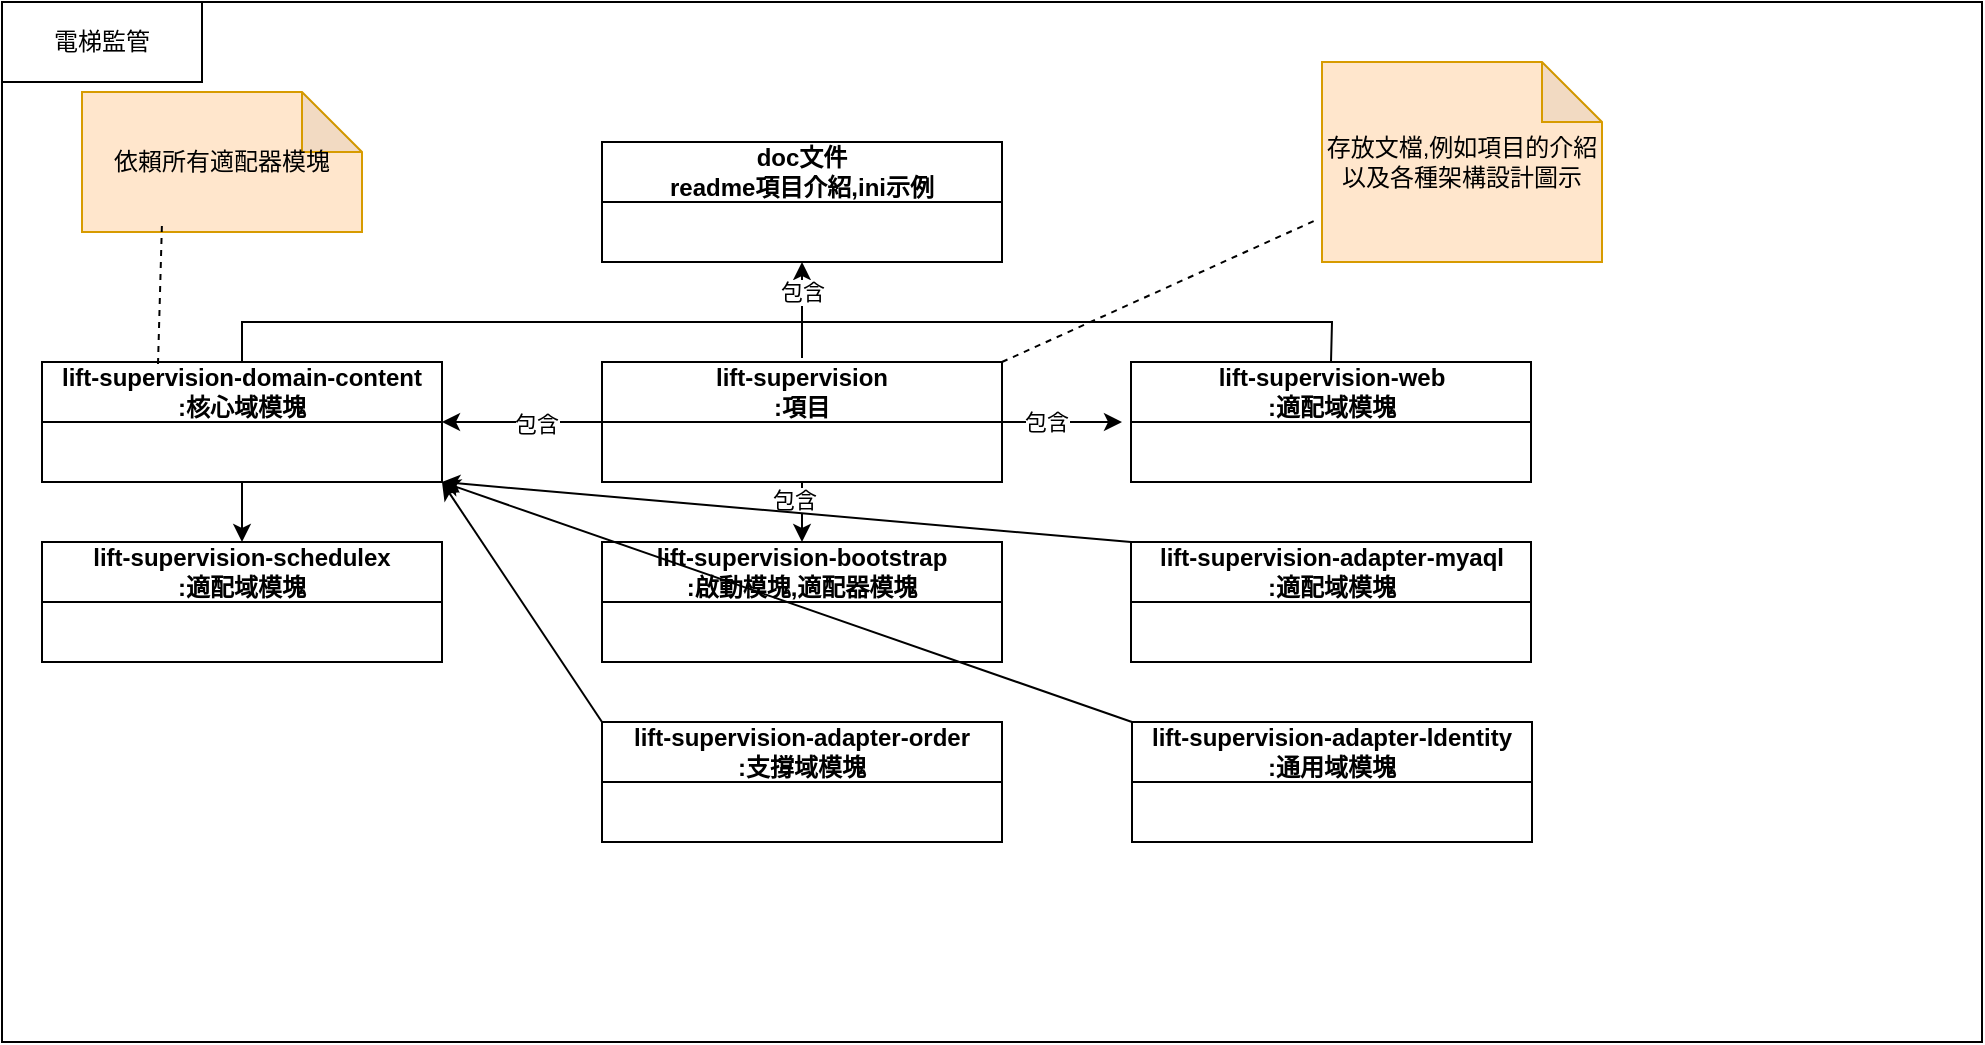 <mxfile version="26.0.3">
  <diagram name="第 1 页" id="twr32JXocK7Ngn3oR7Gj">
    <mxGraphModel grid="1" page="1" gridSize="10" guides="1" tooltips="1" connect="1" arrows="1" fold="1" pageScale="1" pageWidth="1169" pageHeight="827" math="0" shadow="0">
      <root>
        <mxCell id="0" />
        <mxCell id="1" parent="0" />
        <mxCell id="plke8yRoB29OoQZ5G2PN-4" value="" style="rounded=0;whiteSpace=wrap;html=1;" vertex="1" parent="1">
          <mxGeometry x="20" y="40" width="990" height="520" as="geometry" />
        </mxCell>
        <mxCell id="plke8yRoB29OoQZ5G2PN-1" value="依賴所有適配器模塊" style="shape=note;whiteSpace=wrap;html=1;backgroundOutline=1;darkOpacity=0.05;fillColor=#ffe6cc;strokeColor=#d79b00;" vertex="1" parent="1">
          <mxGeometry x="60" y="85" width="140" height="70" as="geometry" />
        </mxCell>
        <mxCell id="plke8yRoB29OoQZ5G2PN-2" value="存放文檔,例如項目的介紹以及各種架構設計圖示" style="shape=note;whiteSpace=wrap;html=1;backgroundOutline=1;darkOpacity=0.05;fillColor=#ffe6cc;strokeColor=#d79b00;" vertex="1" parent="1">
          <mxGeometry x="680" y="70" width="140" height="100" as="geometry" />
        </mxCell>
        <mxCell id="plke8yRoB29OoQZ5G2PN-3" value="lift-supervision-bootstrap&lt;div&gt;:啟動模塊,適配器模塊&lt;/div&gt;" style="swimlane;whiteSpace=wrap;html=1;startSize=30;" vertex="1" parent="1">
          <mxGeometry x="320" y="310" width="200" height="60" as="geometry" />
        </mxCell>
        <mxCell id="plke8yRoB29OoQZ5G2PN-5" value="doc文件&lt;div&gt;readme項目介紹,ini示例&lt;/div&gt;" style="swimlane;whiteSpace=wrap;html=1;startSize=30;" vertex="1" parent="1">
          <mxGeometry x="320" y="110" width="200" height="60" as="geometry" />
        </mxCell>
        <mxCell id="plke8yRoB29OoQZ5G2PN-6" value="lift-supervision-adapter-myaql&lt;div&gt;:&lt;span style=&quot;background-color: transparent; color: light-dark(rgb(0, 0, 0), rgb(255, 255, 255));&quot;&gt;適配域模塊&lt;/span&gt;&lt;/div&gt;" style="swimlane;whiteSpace=wrap;html=1;startSize=30;" vertex="1" parent="1">
          <mxGeometry x="584.5" y="310" width="200" height="60" as="geometry" />
        </mxCell>
        <mxCell id="plke8yRoB29OoQZ5G2PN-7" value="lift-supervision-schedulex&lt;div&gt;:適配域模塊&lt;/div&gt;" style="swimlane;whiteSpace=wrap;html=1;startSize=30;" vertex="1" parent="1">
          <mxGeometry x="40" y="310" width="200" height="60" as="geometry" />
        </mxCell>
        <mxCell id="plke8yRoB29OoQZ5G2PN-8" value="lift-supervision-web&lt;div&gt;:適配域模塊&lt;/div&gt;" style="swimlane;whiteSpace=wrap;html=1;startSize=30;" vertex="1" parent="1">
          <mxGeometry x="584.5" y="220" width="200" height="60" as="geometry" />
        </mxCell>
        <mxCell id="plke8yRoB29OoQZ5G2PN-9" value="lift-supervision&lt;div&gt;:項目&lt;/div&gt;" style="swimlane;whiteSpace=wrap;html=1;startSize=30;" vertex="1" parent="1">
          <mxGeometry x="320" y="220" width="200" height="60" as="geometry" />
        </mxCell>
        <mxCell id="plke8yRoB29OoQZ5G2PN-10" value="lift-supervision-domain-content&lt;div&gt;:核心域模塊&lt;/div&gt;" style="swimlane;whiteSpace=wrap;html=1;startSize=30;" vertex="1" parent="1">
          <mxGeometry x="40" y="220" width="200" height="60" as="geometry" />
        </mxCell>
        <mxCell id="plke8yRoB29OoQZ5G2PN-11" value="lift-supervision-adapter-order&lt;div&gt;:支撐域模塊&lt;/div&gt;" style="swimlane;whiteSpace=wrap;html=1;startSize=30;" vertex="1" parent="1">
          <mxGeometry x="320" y="400" width="200" height="60" as="geometry" />
        </mxCell>
        <mxCell id="plke8yRoB29OoQZ5G2PN-12" value="lift-supervision-adapter-ldentity&lt;div&gt;:通用&lt;span style=&quot;background-color: transparent; color: light-dark(rgb(0, 0, 0), rgb(255, 255, 255));&quot;&gt;域模塊&lt;/span&gt;&lt;/div&gt;" style="swimlane;whiteSpace=wrap;html=1;startSize=30;" vertex="1" parent="1">
          <mxGeometry x="585" y="400" width="200" height="60" as="geometry" />
        </mxCell>
        <mxCell id="plke8yRoB29OoQZ5G2PN-13" value="" style="endArrow=classic;html=1;rounded=0;" edge="1" parent="1">
          <mxGeometry width="50" height="50" relative="1" as="geometry">
            <mxPoint x="420" y="218" as="sourcePoint" />
            <mxPoint x="420" y="170" as="targetPoint" />
          </mxGeometry>
        </mxCell>
        <mxCell id="plke8yRoB29OoQZ5G2PN-27" value="包含" style="edgeLabel;html=1;align=center;verticalAlign=middle;resizable=0;points=[];" connectable="0" vertex="1" parent="plke8yRoB29OoQZ5G2PN-13">
          <mxGeometry x="0.375" relative="1" as="geometry">
            <mxPoint as="offset" />
          </mxGeometry>
        </mxCell>
        <mxCell id="plke8yRoB29OoQZ5G2PN-15" value="" style="endArrow=none;html=1;rounded=0;exitX=0.5;exitY=0;exitDx=0;exitDy=0;endFill=0;" edge="1" parent="1" source="plke8yRoB29OoQZ5G2PN-8">
          <mxGeometry width="50" height="50" relative="1" as="geometry">
            <mxPoint x="550" y="200" as="sourcePoint" />
            <mxPoint x="420" y="200" as="targetPoint" />
            <Array as="points">
              <mxPoint x="685" y="200" />
              <mxPoint x="585" y="200" />
            </Array>
          </mxGeometry>
        </mxCell>
        <mxCell id="plke8yRoB29OoQZ5G2PN-16" value="" style="endArrow=classic;html=1;rounded=0;exitX=0.5;exitY=1;exitDx=0;exitDy=0;entryX=0.5;entryY=0;entryDx=0;entryDy=0;" edge="1" parent="1" source="plke8yRoB29OoQZ5G2PN-10" target="plke8yRoB29OoQZ5G2PN-7">
          <mxGeometry width="50" height="50" relative="1" as="geometry">
            <mxPoint x="100" y="480" as="sourcePoint" />
            <mxPoint x="150" y="430" as="targetPoint" />
          </mxGeometry>
        </mxCell>
        <mxCell id="plke8yRoB29OoQZ5G2PN-17" value="" style="endArrow=none;html=1;rounded=0;endFill=0;" edge="1" parent="1">
          <mxGeometry width="50" height="50" relative="1" as="geometry">
            <mxPoint x="140" y="220" as="sourcePoint" />
            <mxPoint x="420" y="200" as="targetPoint" />
            <Array as="points">
              <mxPoint x="140" y="200" />
            </Array>
          </mxGeometry>
        </mxCell>
        <mxCell id="plke8yRoB29OoQZ5G2PN-18" value="" style="endArrow=classic;html=1;rounded=0;exitX=0;exitY=0.5;exitDx=0;exitDy=0;entryX=1;entryY=0.5;entryDx=0;entryDy=0;" edge="1" parent="1" source="plke8yRoB29OoQZ5G2PN-9" target="plke8yRoB29OoQZ5G2PN-10">
          <mxGeometry width="50" height="50" relative="1" as="geometry">
            <mxPoint x="160" y="470" as="sourcePoint" />
            <mxPoint x="210" y="420" as="targetPoint" />
          </mxGeometry>
        </mxCell>
        <mxCell id="plke8yRoB29OoQZ5G2PN-20" value="包含" style="edgeLabel;html=1;align=center;verticalAlign=middle;resizable=0;points=[];" connectable="0" vertex="1" parent="plke8yRoB29OoQZ5G2PN-18">
          <mxGeometry x="-0.175" y="1" relative="1" as="geometry">
            <mxPoint as="offset" />
          </mxGeometry>
        </mxCell>
        <mxCell id="plke8yRoB29OoQZ5G2PN-19" value="" style="endArrow=classic;html=1;rounded=0;exitX=1;exitY=0.5;exitDx=0;exitDy=0;" edge="1" parent="1" source="plke8yRoB29OoQZ5G2PN-9">
          <mxGeometry width="50" height="50" relative="1" as="geometry">
            <mxPoint x="530" y="300" as="sourcePoint" />
            <mxPoint x="580" y="250" as="targetPoint" />
          </mxGeometry>
        </mxCell>
        <mxCell id="plke8yRoB29OoQZ5G2PN-21" value="包含" style="edgeLabel;html=1;align=center;verticalAlign=middle;resizable=0;points=[];" connectable="0" vertex="1" parent="plke8yRoB29OoQZ5G2PN-19">
          <mxGeometry x="-0.267" relative="1" as="geometry">
            <mxPoint as="offset" />
          </mxGeometry>
        </mxCell>
        <mxCell id="plke8yRoB29OoQZ5G2PN-22" value="" style="endArrow=none;dashed=1;html=1;rounded=0;exitX=0.29;exitY=0.017;exitDx=0;exitDy=0;exitPerimeter=0;" edge="1" parent="1" source="plke8yRoB29OoQZ5G2PN-10">
          <mxGeometry width="50" height="50" relative="1" as="geometry">
            <mxPoint x="50" y="200" as="sourcePoint" />
            <mxPoint x="100" y="150" as="targetPoint" />
          </mxGeometry>
        </mxCell>
        <mxCell id="plke8yRoB29OoQZ5G2PN-23" value="" style="endArrow=none;dashed=1;html=1;rounded=0;exitX=1;exitY=0;exitDx=0;exitDy=0;entryX=-0.021;entryY=0.79;entryDx=0;entryDy=0;entryPerimeter=0;" edge="1" parent="1" source="plke8yRoB29OoQZ5G2PN-9" target="plke8yRoB29OoQZ5G2PN-2">
          <mxGeometry width="50" height="50" relative="1" as="geometry">
            <mxPoint x="830" y="261" as="sourcePoint" />
            <mxPoint x="832" y="190" as="targetPoint" />
            <Array as="points" />
          </mxGeometry>
        </mxCell>
        <mxCell id="plke8yRoB29OoQZ5G2PN-25" value="" style="endArrow=classic;html=1;rounded=0;exitX=0.5;exitY=1;exitDx=0;exitDy=0;" edge="1" parent="1" source="plke8yRoB29OoQZ5G2PN-9" target="plke8yRoB29OoQZ5G2PN-3">
          <mxGeometry width="50" height="50" relative="1" as="geometry">
            <mxPoint x="250" y="400" as="sourcePoint" />
            <mxPoint x="300" y="350" as="targetPoint" />
          </mxGeometry>
        </mxCell>
        <mxCell id="plke8yRoB29OoQZ5G2PN-26" value="包含" style="edgeLabel;html=1;align=center;verticalAlign=middle;resizable=0;points=[];" connectable="0" vertex="1" parent="plke8yRoB29OoQZ5G2PN-25">
          <mxGeometry x="-0.4" y="-4" relative="1" as="geometry">
            <mxPoint as="offset" />
          </mxGeometry>
        </mxCell>
        <mxCell id="plke8yRoB29OoQZ5G2PN-28" value="" style="endArrow=classic;html=1;rounded=0;exitX=0;exitY=0;exitDx=0;exitDy=0;entryX=1;entryY=1;entryDx=0;entryDy=0;" edge="1" parent="1" source="plke8yRoB29OoQZ5G2PN-6" target="plke8yRoB29OoQZ5G2PN-10">
          <mxGeometry width="50" height="50" relative="1" as="geometry">
            <mxPoint x="200" y="460" as="sourcePoint" />
            <mxPoint x="250" y="410" as="targetPoint" />
          </mxGeometry>
        </mxCell>
        <mxCell id="plke8yRoB29OoQZ5G2PN-29" value="" style="endArrow=classic;html=1;rounded=0;exitX=0;exitY=0;exitDx=0;exitDy=0;entryX=1;entryY=1;entryDx=0;entryDy=0;" edge="1" parent="1" source="plke8yRoB29OoQZ5G2PN-12" target="plke8yRoB29OoQZ5G2PN-10">
          <mxGeometry width="50" height="50" relative="1" as="geometry">
            <mxPoint x="220" y="470" as="sourcePoint" />
            <mxPoint x="270" y="420" as="targetPoint" />
          </mxGeometry>
        </mxCell>
        <mxCell id="plke8yRoB29OoQZ5G2PN-30" value="" style="endArrow=classic;html=1;rounded=0;exitX=0;exitY=0;exitDx=0;exitDy=0;" edge="1" parent="1" source="plke8yRoB29OoQZ5G2PN-11">
          <mxGeometry width="50" height="50" relative="1" as="geometry">
            <mxPoint x="210" y="460" as="sourcePoint" />
            <mxPoint x="240" y="280" as="targetPoint" />
          </mxGeometry>
        </mxCell>
        <mxCell id="plke8yRoB29OoQZ5G2PN-31" value="電梯監管" style="rounded=0;whiteSpace=wrap;html=1;" vertex="1" parent="1">
          <mxGeometry x="20" y="40" width="100" height="40" as="geometry" />
        </mxCell>
      </root>
    </mxGraphModel>
  </diagram>
</mxfile>
